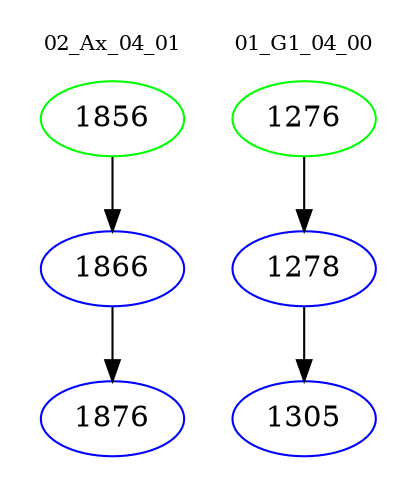digraph{
subgraph cluster_0 {
color = white
label = "02_Ax_04_01";
fontsize=10;
T0_1856 [label="1856", color="green"]
T0_1856 -> T0_1866 [color="black"]
T0_1866 [label="1866", color="blue"]
T0_1866 -> T0_1876 [color="black"]
T0_1876 [label="1876", color="blue"]
}
subgraph cluster_1 {
color = white
label = "01_G1_04_00";
fontsize=10;
T1_1276 [label="1276", color="green"]
T1_1276 -> T1_1278 [color="black"]
T1_1278 [label="1278", color="blue"]
T1_1278 -> T1_1305 [color="black"]
T1_1305 [label="1305", color="blue"]
}
}
